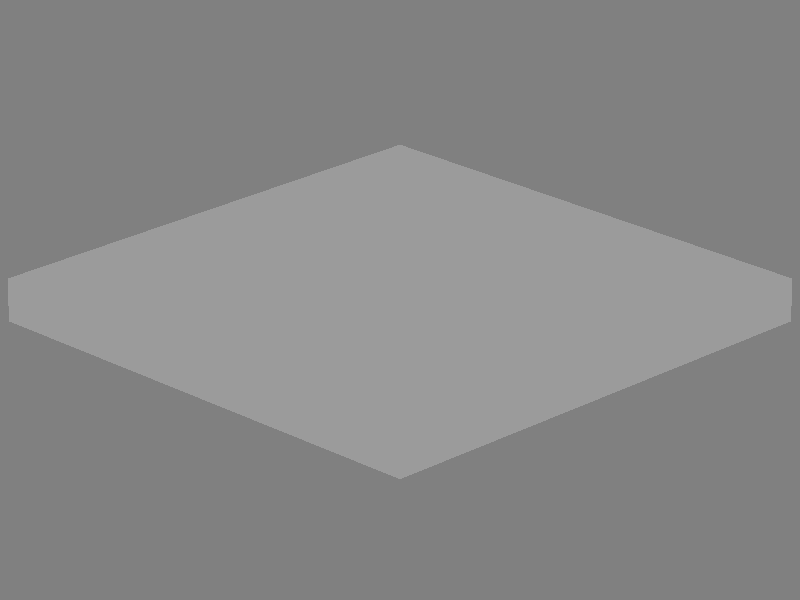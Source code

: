 #version 2.5
#include "colors.inc"

background { color Gray50 }



camera{
    location <0, 20, -50>
    //up <0, 0.15, 0>      
    //right <0.15, 0, 0>
    look_at < 0, 0, 0>
    angle 9.2
}


light_source {
  <20,10,7>             // light's position (translated below)
  color White       // light's color
  area_light
  <3, 0, 0> <0, 0, 3> // lights spread out across this distance (x * z)   
  2, 2                // total number of lights in grid (4x*4z = 16 lights)
    
  }
  
  
box{
    <-3, 0.25,  -3>,
    < 3, -0.25, 3>
    pigment {
             color rgb<2.3,2.3,2.3>*0.265
            }    
    rotate y*45
    }



